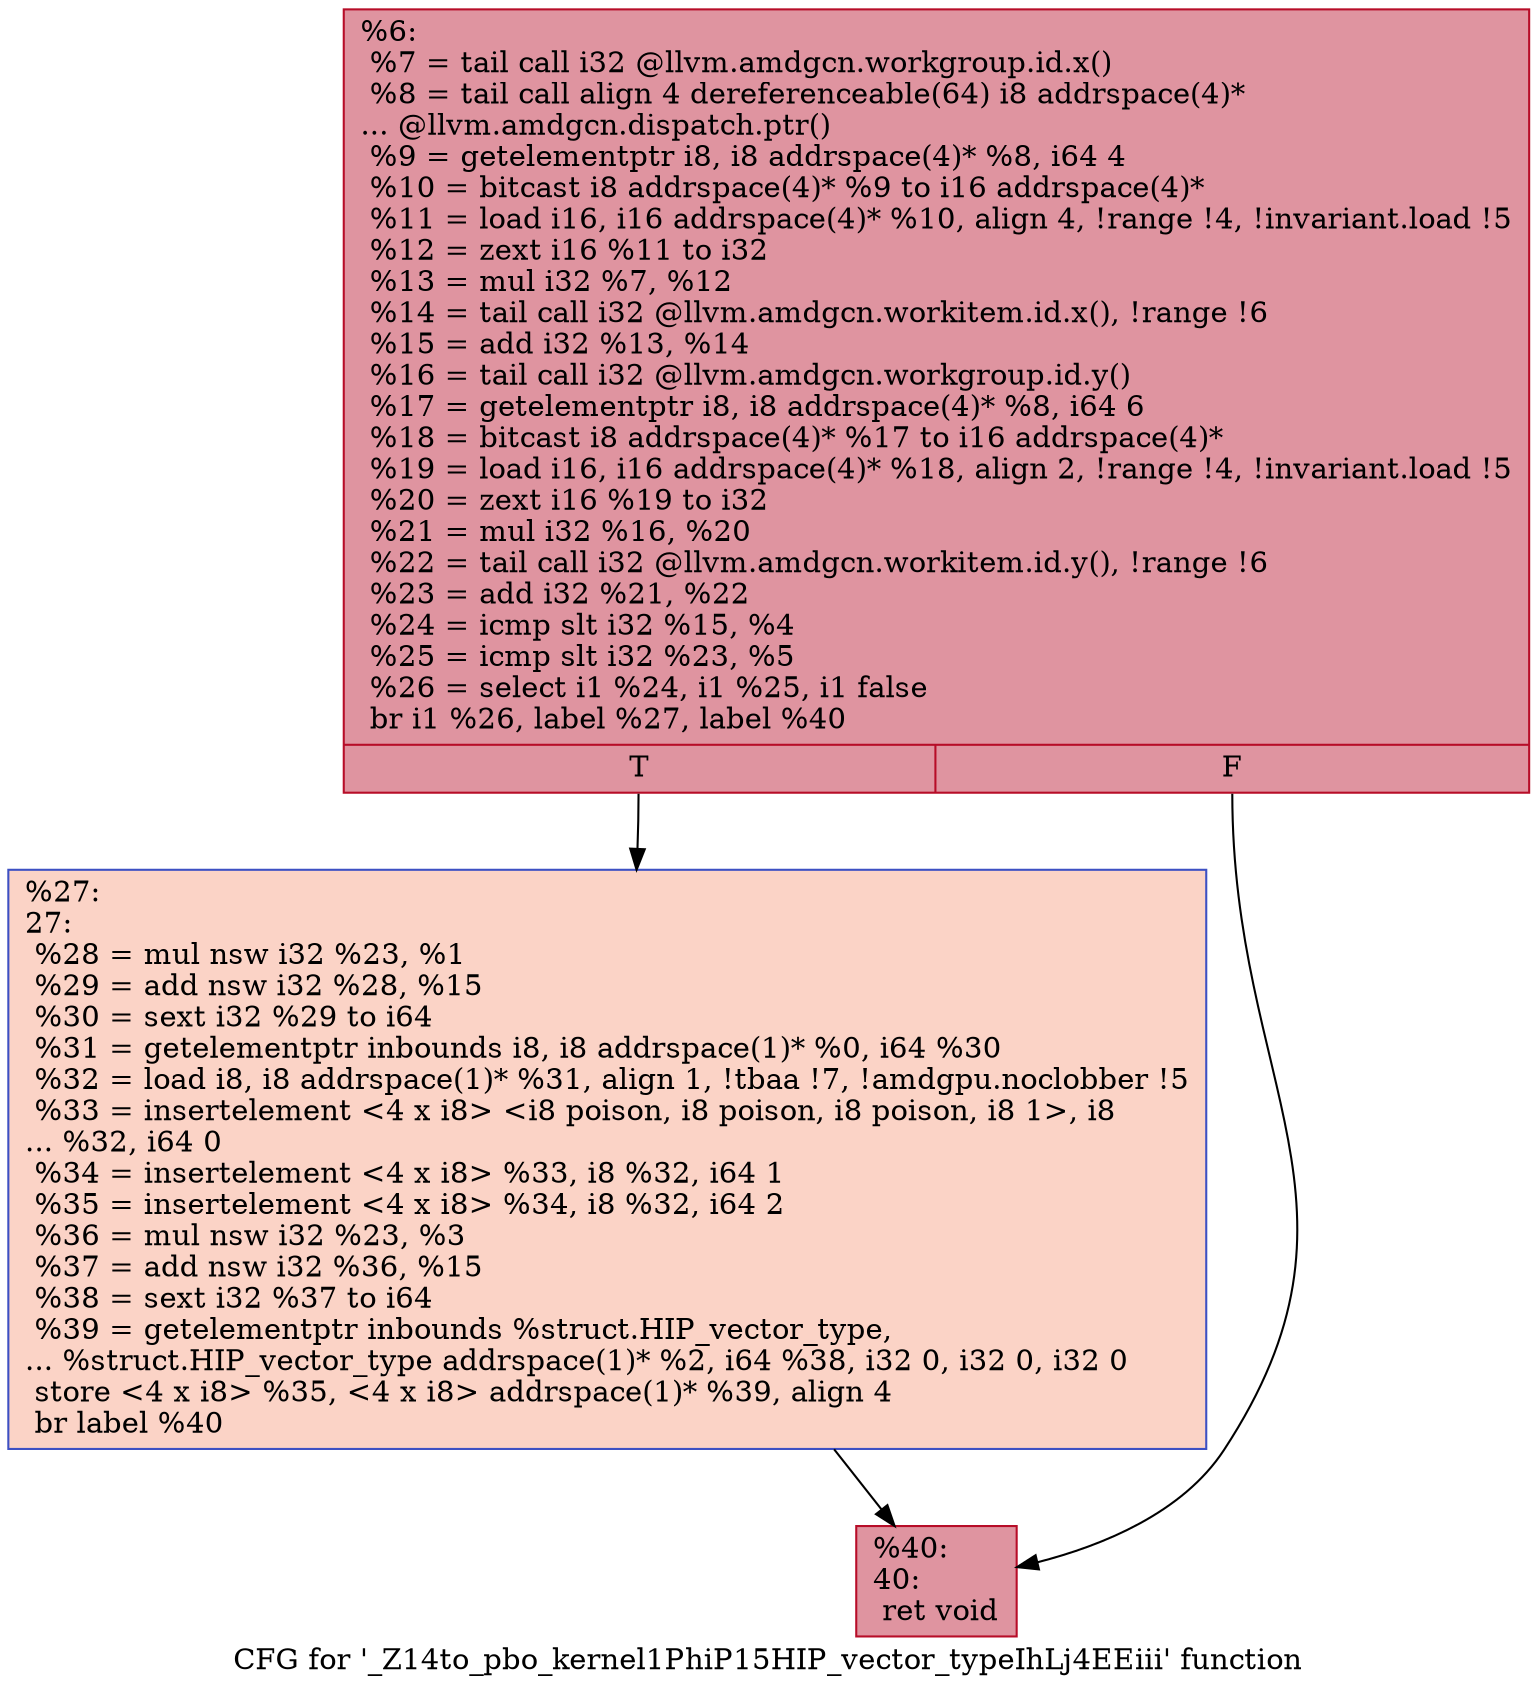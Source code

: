 digraph "CFG for '_Z14to_pbo_kernel1PhiP15HIP_vector_typeIhLj4EEiii' function" {
	label="CFG for '_Z14to_pbo_kernel1PhiP15HIP_vector_typeIhLj4EEiii' function";

	Node0x4b58e70 [shape=record,color="#b70d28ff", style=filled, fillcolor="#b70d2870",label="{%6:\l  %7 = tail call i32 @llvm.amdgcn.workgroup.id.x()\l  %8 = tail call align 4 dereferenceable(64) i8 addrspace(4)*\l... @llvm.amdgcn.dispatch.ptr()\l  %9 = getelementptr i8, i8 addrspace(4)* %8, i64 4\l  %10 = bitcast i8 addrspace(4)* %9 to i16 addrspace(4)*\l  %11 = load i16, i16 addrspace(4)* %10, align 4, !range !4, !invariant.load !5\l  %12 = zext i16 %11 to i32\l  %13 = mul i32 %7, %12\l  %14 = tail call i32 @llvm.amdgcn.workitem.id.x(), !range !6\l  %15 = add i32 %13, %14\l  %16 = tail call i32 @llvm.amdgcn.workgroup.id.y()\l  %17 = getelementptr i8, i8 addrspace(4)* %8, i64 6\l  %18 = bitcast i8 addrspace(4)* %17 to i16 addrspace(4)*\l  %19 = load i16, i16 addrspace(4)* %18, align 2, !range !4, !invariant.load !5\l  %20 = zext i16 %19 to i32\l  %21 = mul i32 %16, %20\l  %22 = tail call i32 @llvm.amdgcn.workitem.id.y(), !range !6\l  %23 = add i32 %21, %22\l  %24 = icmp slt i32 %15, %4\l  %25 = icmp slt i32 %23, %5\l  %26 = select i1 %24, i1 %25, i1 false\l  br i1 %26, label %27, label %40\l|{<s0>T|<s1>F}}"];
	Node0x4b58e70:s0 -> Node0x4b5c8a0;
	Node0x4b58e70:s1 -> Node0x4b5c930;
	Node0x4b5c8a0 [shape=record,color="#3d50c3ff", style=filled, fillcolor="#f59c7d70",label="{%27:\l27:                                               \l  %28 = mul nsw i32 %23, %1\l  %29 = add nsw i32 %28, %15\l  %30 = sext i32 %29 to i64\l  %31 = getelementptr inbounds i8, i8 addrspace(1)* %0, i64 %30\l  %32 = load i8, i8 addrspace(1)* %31, align 1, !tbaa !7, !amdgpu.noclobber !5\l  %33 = insertelement \<4 x i8\> \<i8 poison, i8 poison, i8 poison, i8 1\>, i8\l... %32, i64 0\l  %34 = insertelement \<4 x i8\> %33, i8 %32, i64 1\l  %35 = insertelement \<4 x i8\> %34, i8 %32, i64 2\l  %36 = mul nsw i32 %23, %3\l  %37 = add nsw i32 %36, %15\l  %38 = sext i32 %37 to i64\l  %39 = getelementptr inbounds %struct.HIP_vector_type,\l... %struct.HIP_vector_type addrspace(1)* %2, i64 %38, i32 0, i32 0, i32 0\l  store \<4 x i8\> %35, \<4 x i8\> addrspace(1)* %39, align 4\l  br label %40\l}"];
	Node0x4b5c8a0 -> Node0x4b5c930;
	Node0x4b5c930 [shape=record,color="#b70d28ff", style=filled, fillcolor="#b70d2870",label="{%40:\l40:                                               \l  ret void\l}"];
}

